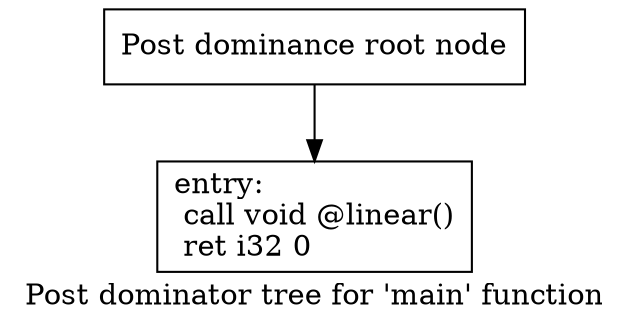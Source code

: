 digraph "Post dominator tree for 'main' function" {
	label="Post dominator tree for 'main' function";

	Node0x55bd49dd8ac0 [shape=record,label="{Post dominance root node}"];
	Node0x55bd49dd8ac0 -> Node0x55bd49dd78b0;
	Node0x55bd49dd78b0 [shape=record,label="{entry:\l  call void @linear()\l  ret i32 0\l}"];
}
